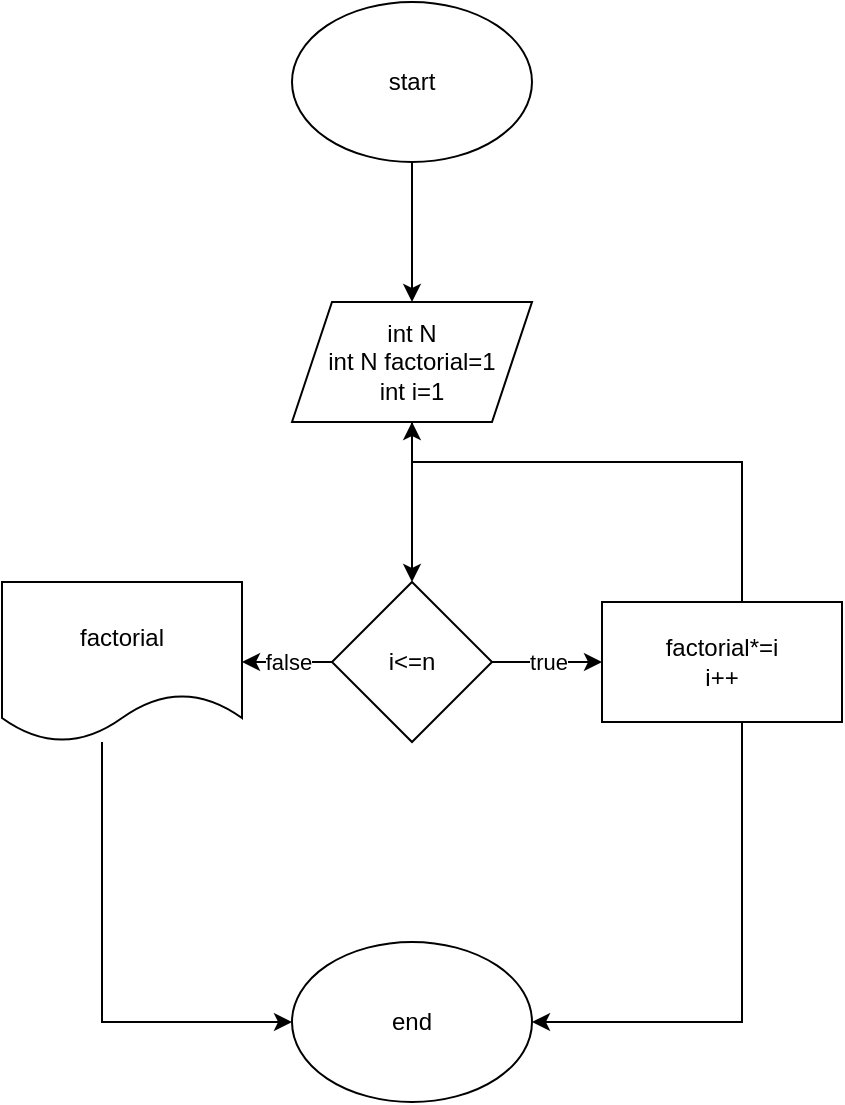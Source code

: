 <mxfile version="13.10.4" type="device"><diagram id="FDqknUeds7F_Z04V-yQQ" name="Page-1"><mxGraphModel dx="1102" dy="614" grid="1" gridSize="10" guides="1" tooltips="1" connect="1" arrows="1" fold="1" page="1" pageScale="1" pageWidth="850" pageHeight="1100" math="0" shadow="0"><root><mxCell id="0"/><mxCell id="1" parent="0"/><mxCell id="TUVD1MtGbjUF0zVMWpW_-2" style="edgeStyle=orthogonalEdgeStyle;rounded=0;orthogonalLoop=1;jettySize=auto;html=1;" edge="1" parent="1" source="TUVD1MtGbjUF0zVMWpW_-1" target="TUVD1MtGbjUF0zVMWpW_-3"><mxGeometry relative="1" as="geometry"><mxPoint x="365" y="200" as="targetPoint"/></mxGeometry></mxCell><mxCell id="TUVD1MtGbjUF0zVMWpW_-1" value="start" style="ellipse;whiteSpace=wrap;html=1;" vertex="1" parent="1"><mxGeometry x="305" y="40" width="120" height="80" as="geometry"/></mxCell><mxCell id="TUVD1MtGbjUF0zVMWpW_-7" style="edgeStyle=orthogonalEdgeStyle;rounded=0;orthogonalLoop=1;jettySize=auto;html=1;" edge="1" parent="1" source="TUVD1MtGbjUF0zVMWpW_-3" target="TUVD1MtGbjUF0zVMWpW_-8"><mxGeometry relative="1" as="geometry"><mxPoint x="365" y="340" as="targetPoint"/></mxGeometry></mxCell><mxCell id="TUVD1MtGbjUF0zVMWpW_-3" value="int N&lt;br&gt;int N factorial=1&lt;br&gt;int i=1" style="shape=parallelogram;perimeter=parallelogramPerimeter;whiteSpace=wrap;html=1;fixedSize=1;" vertex="1" parent="1"><mxGeometry x="305" y="190" width="120" height="60" as="geometry"/></mxCell><mxCell id="TUVD1MtGbjUF0zVMWpW_-9" value="true" style="edgeStyle=orthogonalEdgeStyle;rounded=0;orthogonalLoop=1;jettySize=auto;html=1;" edge="1" parent="1" source="TUVD1MtGbjUF0zVMWpW_-8" target="TUVD1MtGbjUF0zVMWpW_-10"><mxGeometry relative="1" as="geometry"><mxPoint x="500" y="370" as="targetPoint"/></mxGeometry></mxCell><mxCell id="TUVD1MtGbjUF0zVMWpW_-12" value="false" style="edgeStyle=orthogonalEdgeStyle;rounded=0;orthogonalLoop=1;jettySize=auto;html=1;" edge="1" parent="1" source="TUVD1MtGbjUF0zVMWpW_-8" target="TUVD1MtGbjUF0zVMWpW_-13"><mxGeometry relative="1" as="geometry"><mxPoint x="250" y="370" as="targetPoint"/></mxGeometry></mxCell><mxCell id="TUVD1MtGbjUF0zVMWpW_-8" value="i&amp;lt;=n" style="rhombus;whiteSpace=wrap;html=1;" vertex="1" parent="1"><mxGeometry x="325" y="330" width="80" height="80" as="geometry"/></mxCell><mxCell id="TUVD1MtGbjUF0zVMWpW_-11" style="edgeStyle=orthogonalEdgeStyle;rounded=0;orthogonalLoop=1;jettySize=auto;html=1;" edge="1" parent="1" source="TUVD1MtGbjUF0zVMWpW_-10" target="TUVD1MtGbjUF0zVMWpW_-3"><mxGeometry relative="1" as="geometry"><Array as="points"><mxPoint x="530" y="270"/><mxPoint x="365" y="270"/></Array></mxGeometry></mxCell><mxCell id="TUVD1MtGbjUF0zVMWpW_-17" style="edgeStyle=orthogonalEdgeStyle;rounded=0;orthogonalLoop=1;jettySize=auto;html=1;" edge="1" parent="1" source="TUVD1MtGbjUF0zVMWpW_-10" target="TUVD1MtGbjUF0zVMWpW_-15"><mxGeometry relative="1" as="geometry"><Array as="points"><mxPoint x="530" y="550"/></Array></mxGeometry></mxCell><mxCell id="TUVD1MtGbjUF0zVMWpW_-10" value="factorial*=i&lt;br&gt;i++" style="rounded=0;whiteSpace=wrap;html=1;" vertex="1" parent="1"><mxGeometry x="460" y="340" width="120" height="60" as="geometry"/></mxCell><mxCell id="TUVD1MtGbjUF0zVMWpW_-16" style="edgeStyle=orthogonalEdgeStyle;rounded=0;orthogonalLoop=1;jettySize=auto;html=1;" edge="1" parent="1" source="TUVD1MtGbjUF0zVMWpW_-13" target="TUVD1MtGbjUF0zVMWpW_-15"><mxGeometry relative="1" as="geometry"><Array as="points"><mxPoint x="210" y="550"/></Array></mxGeometry></mxCell><mxCell id="TUVD1MtGbjUF0zVMWpW_-13" value="factorial" style="shape=document;whiteSpace=wrap;html=1;boundedLbl=1;" vertex="1" parent="1"><mxGeometry x="160" y="330" width="120" height="80" as="geometry"/></mxCell><mxCell id="TUVD1MtGbjUF0zVMWpW_-15" value="end" style="ellipse;whiteSpace=wrap;html=1;" vertex="1" parent="1"><mxGeometry x="305" y="510" width="120" height="80" as="geometry"/></mxCell></root></mxGraphModel></diagram></mxfile>